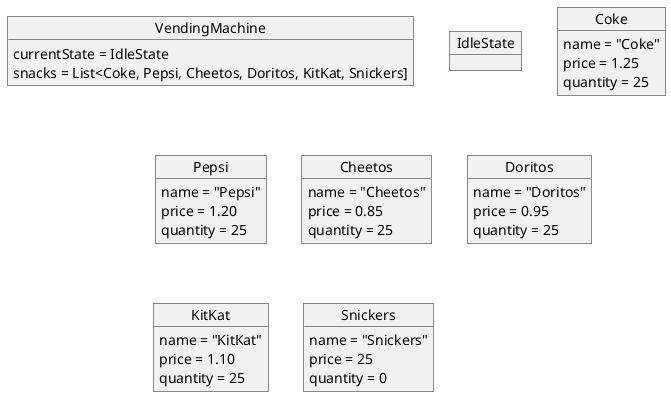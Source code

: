 @startuml
object VendingMachine {
  currentState = IdleState
  snacks = List<Coke, Pepsi, Cheetos, Doritos, KitKat, Snickers]
}

object IdleState {
}

object Coke {
  name = "Coke"
  price = 1.25
  quantity = 25
}

object Pepsi {
  name = "Pepsi"
  price = 1.20
  quantity = 25
}

object Cheetos {
  name = "Cheetos"
  price = 0.85
  quantity = 25
}

object Doritos {
  name = "Doritos"
  price = 0.95
  quantity = 25
}

object KitKat {
  name = "KitKat"
  price = 1.10
  quantity = 25
}

object Snickers {
  name = "Snickers"
  price = 25
  quantity = 0
}
@enduml
